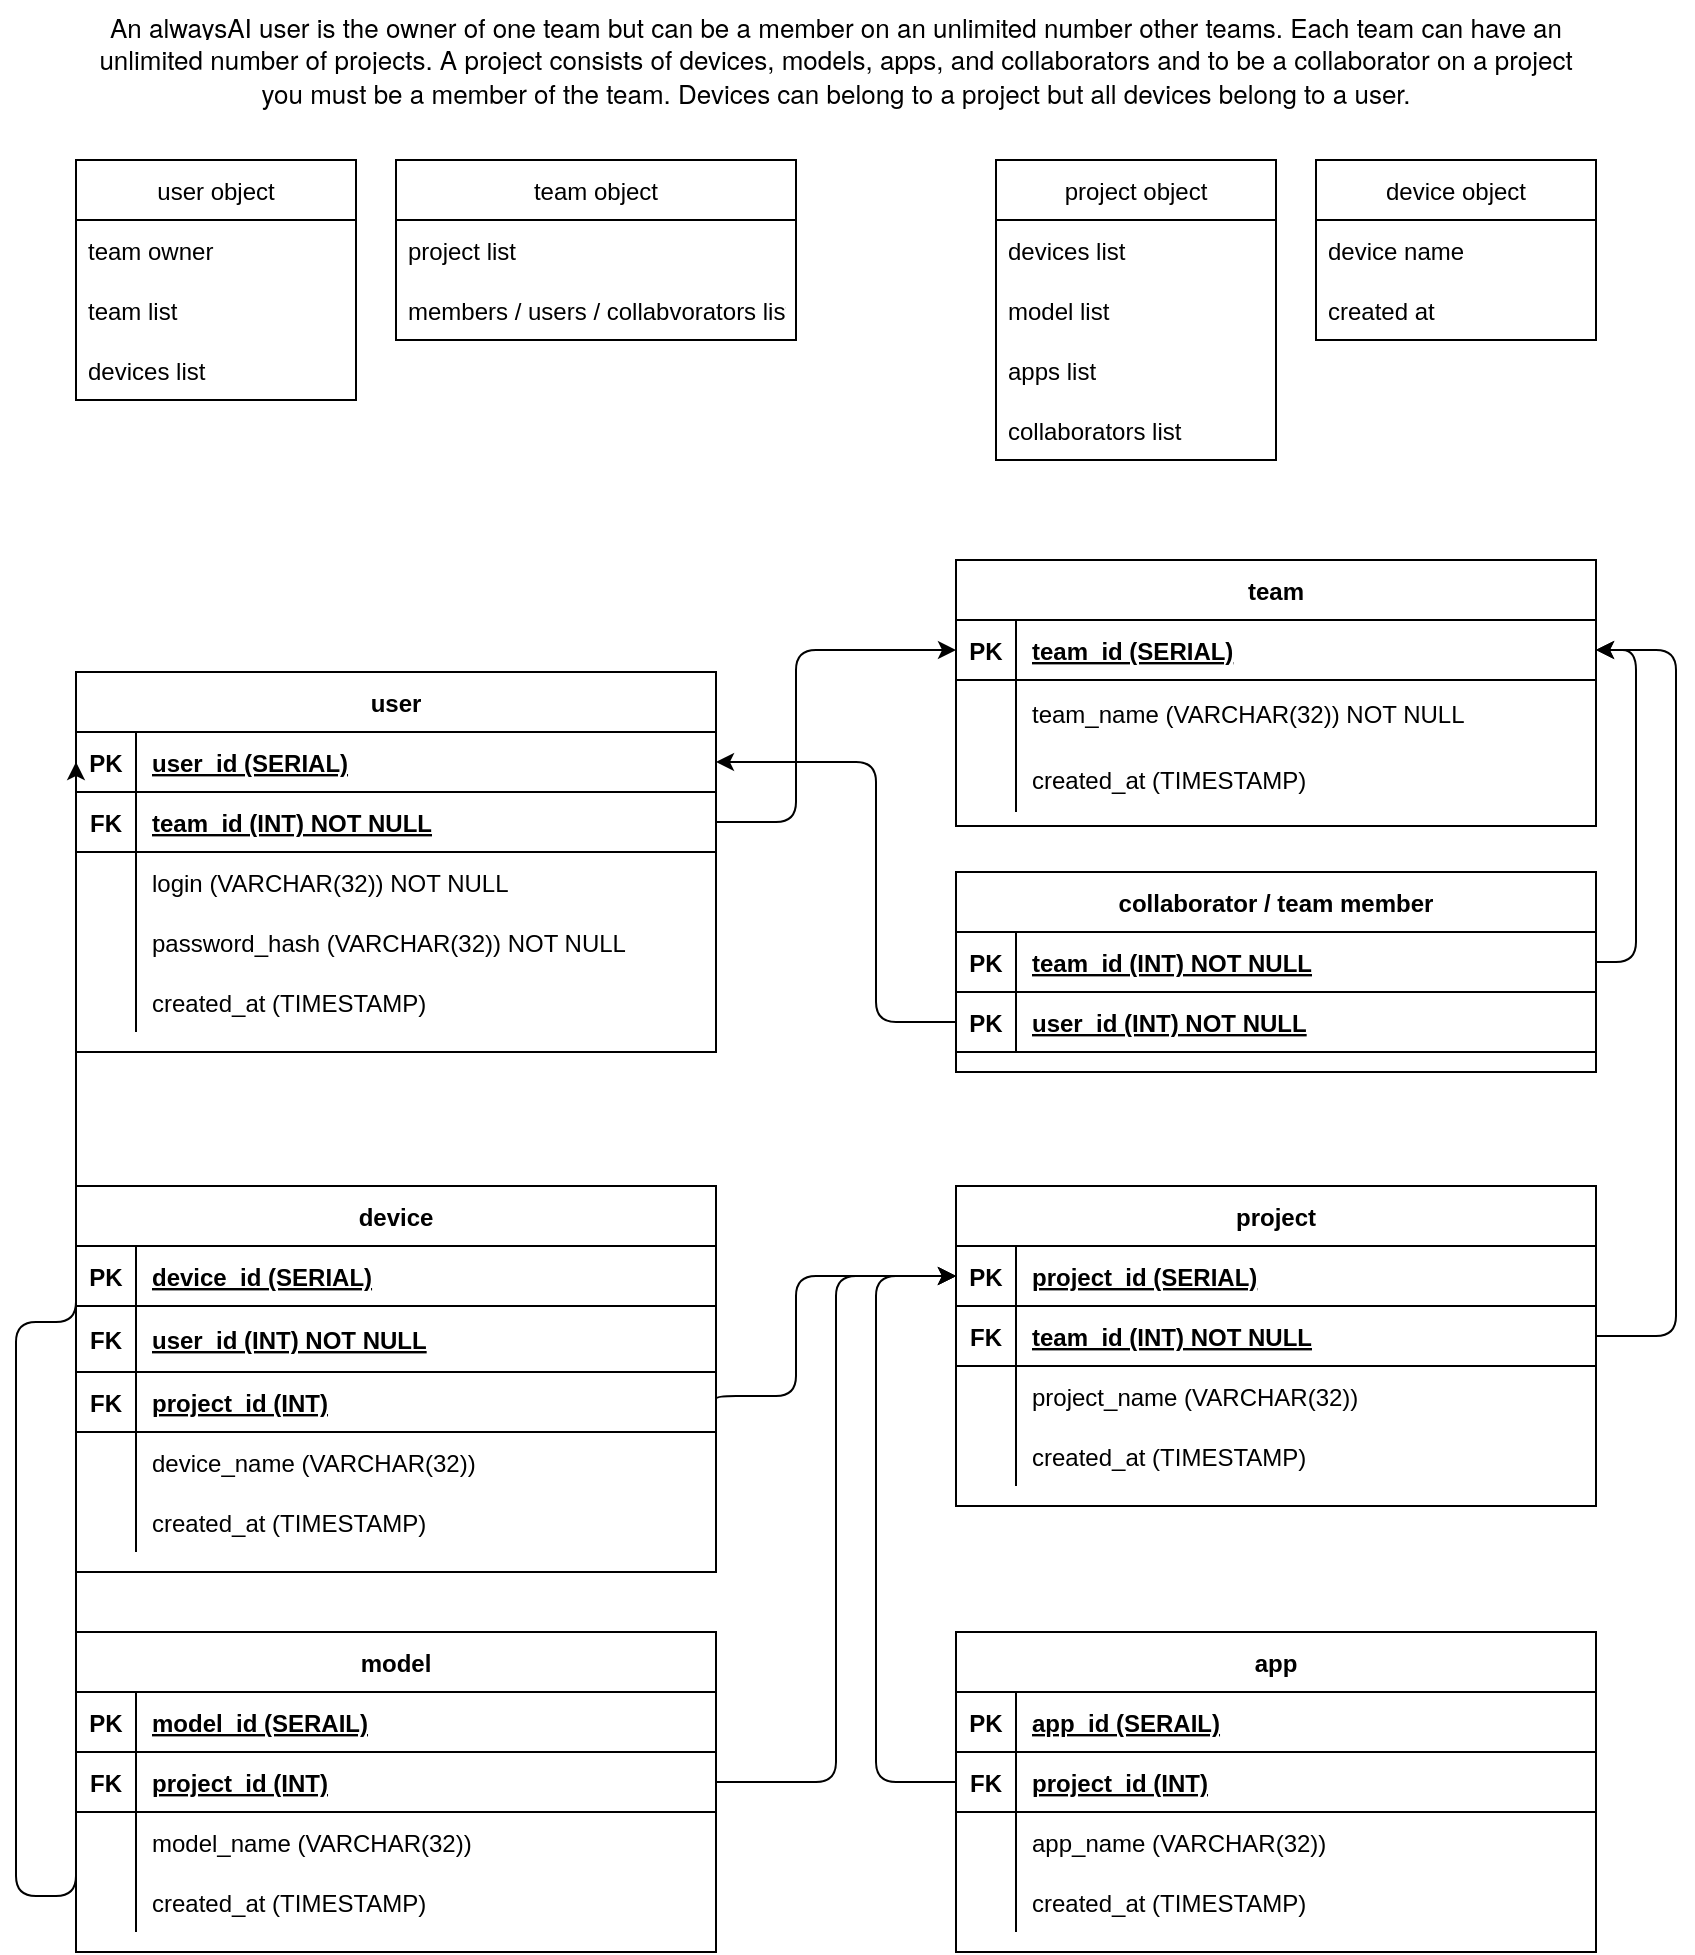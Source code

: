 <mxfile>
    <diagram id="x2AluWKAR1uVZ7Culayh" name="DB design">
        <mxGraphModel dx="1039" dy="1524" grid="1" gridSize="10" guides="1" tooltips="1" connect="1" arrows="1" fold="1" page="1" pageScale="1" pageWidth="850" pageHeight="1100" math="0" shadow="0">
            <root>
                <mxCell id="0"/>
                <mxCell id="1" parent="0"/>
                <mxCell id="14" value="user" style="shape=table;startSize=30;container=1;collapsible=1;childLayout=tableLayout;fixedRows=1;rowLines=0;fontStyle=1;align=center;resizeLast=1;" parent="1" vertex="1">
                    <mxGeometry x="40" y="376" width="320" height="190" as="geometry"/>
                </mxCell>
                <mxCell id="15" value="" style="shape=partialRectangle;collapsible=0;dropTarget=0;pointerEvents=0;fillColor=none;top=0;left=0;bottom=1;right=0;points=[[0,0.5],[1,0.5]];portConstraint=eastwest;" parent="14" vertex="1">
                    <mxGeometry y="30" width="320" height="30" as="geometry"/>
                </mxCell>
                <mxCell id="16" value="PK" style="shape=partialRectangle;connectable=0;fillColor=none;top=0;left=0;bottom=0;right=0;fontStyle=1;overflow=hidden;" parent="15" vertex="1">
                    <mxGeometry width="30" height="30" as="geometry">
                        <mxRectangle width="30" height="30" as="alternateBounds"/>
                    </mxGeometry>
                </mxCell>
                <mxCell id="17" value="user_id (SERIAL)" style="shape=partialRectangle;connectable=0;fillColor=none;top=0;left=0;bottom=0;right=0;align=left;spacingLeft=6;fontStyle=5;overflow=hidden;" parent="15" vertex="1">
                    <mxGeometry x="30" width="290" height="30" as="geometry">
                        <mxRectangle width="290" height="30" as="alternateBounds"/>
                    </mxGeometry>
                </mxCell>
                <mxCell id="39" value="" style="shape=partialRectangle;collapsible=0;dropTarget=0;pointerEvents=0;fillColor=none;top=0;left=0;bottom=1;right=0;points=[[0,0.5],[1,0.5]];portConstraint=eastwest;" parent="14" vertex="1">
                    <mxGeometry y="60" width="320" height="30" as="geometry"/>
                </mxCell>
                <mxCell id="40" value="FK" style="shape=partialRectangle;connectable=0;fillColor=none;top=0;left=0;bottom=0;right=0;fontStyle=1;overflow=hidden;" parent="39" vertex="1">
                    <mxGeometry width="30" height="30" as="geometry">
                        <mxRectangle width="30" height="30" as="alternateBounds"/>
                    </mxGeometry>
                </mxCell>
                <mxCell id="41" value="team_id (INT) NOT NULL" style="shape=partialRectangle;connectable=0;fillColor=none;top=0;left=0;bottom=0;right=0;align=left;spacingLeft=6;fontStyle=5;overflow=hidden;" parent="39" vertex="1">
                    <mxGeometry x="30" width="290" height="30" as="geometry">
                        <mxRectangle width="290" height="30" as="alternateBounds"/>
                    </mxGeometry>
                </mxCell>
                <mxCell id="30" value="" style="shape=partialRectangle;collapsible=0;dropTarget=0;pointerEvents=0;fillColor=none;top=0;left=0;bottom=0;right=0;points=[[0,0.5],[1,0.5]];portConstraint=eastwest;" parent="14" vertex="1">
                    <mxGeometry y="90" width="320" height="30" as="geometry"/>
                </mxCell>
                <mxCell id="31" value="" style="shape=partialRectangle;connectable=0;fillColor=none;top=0;left=0;bottom=0;right=0;editable=1;overflow=hidden;" parent="30" vertex="1">
                    <mxGeometry width="30" height="30" as="geometry">
                        <mxRectangle width="30" height="30" as="alternateBounds"/>
                    </mxGeometry>
                </mxCell>
                <mxCell id="32" value="login (VARCHAR(32)) NOT NULL" style="shape=partialRectangle;connectable=0;fillColor=none;top=0;left=0;bottom=0;right=0;align=left;spacingLeft=6;overflow=hidden;" parent="30" vertex="1">
                    <mxGeometry x="30" width="290" height="30" as="geometry">
                        <mxRectangle width="290" height="30" as="alternateBounds"/>
                    </mxGeometry>
                </mxCell>
                <mxCell id="84" value="" style="shape=partialRectangle;collapsible=0;dropTarget=0;pointerEvents=0;fillColor=none;top=0;left=0;bottom=0;right=0;points=[[0,0.5],[1,0.5]];portConstraint=eastwest;" parent="14" vertex="1">
                    <mxGeometry y="120" width="320" height="30" as="geometry"/>
                </mxCell>
                <mxCell id="85" value="" style="shape=partialRectangle;connectable=0;fillColor=none;top=0;left=0;bottom=0;right=0;editable=1;overflow=hidden;" parent="84" vertex="1">
                    <mxGeometry width="30" height="30" as="geometry">
                        <mxRectangle width="30" height="30" as="alternateBounds"/>
                    </mxGeometry>
                </mxCell>
                <mxCell id="86" value="password_hash (VARCHAR(32)) NOT NULL" style="shape=partialRectangle;connectable=0;fillColor=none;top=0;left=0;bottom=0;right=0;align=left;spacingLeft=6;overflow=hidden;" parent="84" vertex="1">
                    <mxGeometry x="30" width="290" height="30" as="geometry">
                        <mxRectangle width="290" height="30" as="alternateBounds"/>
                    </mxGeometry>
                </mxCell>
                <mxCell id="24" value="" style="shape=partialRectangle;collapsible=0;dropTarget=0;pointerEvents=0;fillColor=none;top=0;left=0;bottom=0;right=0;points=[[0,0.5],[1,0.5]];portConstraint=eastwest;" parent="14" vertex="1">
                    <mxGeometry y="150" width="320" height="30" as="geometry"/>
                </mxCell>
                <mxCell id="25" value="" style="shape=partialRectangle;connectable=0;fillColor=none;top=0;left=0;bottom=0;right=0;editable=1;overflow=hidden;" parent="24" vertex="1">
                    <mxGeometry width="30" height="30" as="geometry">
                        <mxRectangle width="30" height="30" as="alternateBounds"/>
                    </mxGeometry>
                </mxCell>
                <mxCell id="26" value="created_at (TIMESTAMP)" style="shape=partialRectangle;connectable=0;fillColor=none;top=0;left=0;bottom=0;right=0;align=left;spacingLeft=6;overflow=hidden;" parent="24" vertex="1">
                    <mxGeometry x="30" width="290" height="30" as="geometry">
                        <mxRectangle width="290" height="30" as="alternateBounds"/>
                    </mxGeometry>
                </mxCell>
                <mxCell id="55" value="team" style="shape=table;startSize=30;container=1;collapsible=1;childLayout=tableLayout;fixedRows=1;rowLines=0;fontStyle=1;align=center;resizeLast=1;" parent="1" vertex="1">
                    <mxGeometry x="480" y="320" width="320" height="133" as="geometry"/>
                </mxCell>
                <mxCell id="56" value="" style="shape=partialRectangle;collapsible=0;dropTarget=0;pointerEvents=0;fillColor=none;top=0;left=0;bottom=1;right=0;points=[[0,0.5],[1,0.5]];portConstraint=eastwest;" parent="55" vertex="1">
                    <mxGeometry y="30" width="320" height="30" as="geometry"/>
                </mxCell>
                <mxCell id="57" value="PK" style="shape=partialRectangle;connectable=0;fillColor=none;top=0;left=0;bottom=0;right=0;fontStyle=1;overflow=hidden;" parent="56" vertex="1">
                    <mxGeometry width="30" height="30" as="geometry">
                        <mxRectangle width="30" height="30" as="alternateBounds"/>
                    </mxGeometry>
                </mxCell>
                <mxCell id="58" value="team_id (SERIAL)" style="shape=partialRectangle;connectable=0;fillColor=none;top=0;left=0;bottom=0;right=0;align=left;spacingLeft=6;fontStyle=5;overflow=hidden;" parent="56" vertex="1">
                    <mxGeometry x="30" width="290" height="30" as="geometry">
                        <mxRectangle width="290" height="30" as="alternateBounds"/>
                    </mxGeometry>
                </mxCell>
                <mxCell id="59" value="" style="shape=partialRectangle;collapsible=0;dropTarget=0;pointerEvents=0;fillColor=none;top=0;left=0;bottom=0;right=0;points=[[0,0.5],[1,0.5]];portConstraint=eastwest;" parent="55" vertex="1">
                    <mxGeometry y="60" width="320" height="33" as="geometry"/>
                </mxCell>
                <mxCell id="60" value="" style="shape=partialRectangle;connectable=0;fillColor=none;top=0;left=0;bottom=0;right=0;editable=1;overflow=hidden;" parent="59" vertex="1">
                    <mxGeometry width="30" height="33" as="geometry">
                        <mxRectangle width="30" height="33" as="alternateBounds"/>
                    </mxGeometry>
                </mxCell>
                <mxCell id="61" value="team_name (VARCHAR(32)) NOT NULL" style="shape=partialRectangle;connectable=0;fillColor=none;top=0;left=0;bottom=0;right=0;align=left;spacingLeft=6;overflow=hidden;" parent="59" vertex="1">
                    <mxGeometry x="30" width="290" height="33" as="geometry">
                        <mxRectangle width="290" height="33" as="alternateBounds"/>
                    </mxGeometry>
                </mxCell>
                <mxCell id="MMCqKzBBuX7JXEJc3yHL-215" value="" style="shape=partialRectangle;collapsible=0;dropTarget=0;pointerEvents=0;fillColor=none;top=0;left=0;bottom=0;right=0;points=[[0,0.5],[1,0.5]];portConstraint=eastwest;" vertex="1" parent="55">
                    <mxGeometry y="93" width="320" height="33" as="geometry"/>
                </mxCell>
                <mxCell id="MMCqKzBBuX7JXEJc3yHL-216" value="" style="shape=partialRectangle;connectable=0;fillColor=none;top=0;left=0;bottom=0;right=0;editable=1;overflow=hidden;" vertex="1" parent="MMCqKzBBuX7JXEJc3yHL-215">
                    <mxGeometry width="30" height="33" as="geometry">
                        <mxRectangle width="30" height="33" as="alternateBounds"/>
                    </mxGeometry>
                </mxCell>
                <mxCell id="MMCqKzBBuX7JXEJc3yHL-217" value="created_at (TIMESTAMP)" style="shape=partialRectangle;connectable=0;fillColor=none;top=0;left=0;bottom=0;right=0;align=left;spacingLeft=6;overflow=hidden;" vertex="1" parent="MMCqKzBBuX7JXEJc3yHL-215">
                    <mxGeometry x="30" width="290" height="33" as="geometry">
                        <mxRectangle width="290" height="33" as="alternateBounds"/>
                    </mxGeometry>
                </mxCell>
                <mxCell id="68" value="project" style="shape=table;startSize=30;container=1;collapsible=1;childLayout=tableLayout;fixedRows=1;rowLines=0;fontStyle=1;align=center;resizeLast=1;" parent="1" vertex="1">
                    <mxGeometry x="480" y="633" width="320" height="160" as="geometry"/>
                </mxCell>
                <mxCell id="69" value="" style="shape=partialRectangle;collapsible=0;dropTarget=0;pointerEvents=0;fillColor=none;top=0;left=0;bottom=1;right=0;points=[[0,0.5],[1,0.5]];portConstraint=eastwest;" parent="68" vertex="1">
                    <mxGeometry y="30" width="320" height="30" as="geometry"/>
                </mxCell>
                <mxCell id="70" value="PK" style="shape=partialRectangle;connectable=0;fillColor=none;top=0;left=0;bottom=0;right=0;fontStyle=1;overflow=hidden;" parent="69" vertex="1">
                    <mxGeometry width="30" height="30" as="geometry">
                        <mxRectangle width="30" height="30" as="alternateBounds"/>
                    </mxGeometry>
                </mxCell>
                <mxCell id="71" value="project_id (SERIAL)" style="shape=partialRectangle;connectable=0;fillColor=none;top=0;left=0;bottom=0;right=0;align=left;spacingLeft=6;fontStyle=5;overflow=hidden;" parent="69" vertex="1">
                    <mxGeometry x="30" width="290" height="30" as="geometry">
                        <mxRectangle width="290" height="30" as="alternateBounds"/>
                    </mxGeometry>
                </mxCell>
                <mxCell id="MMCqKzBBuX7JXEJc3yHL-199" value="" style="shape=partialRectangle;collapsible=0;dropTarget=0;pointerEvents=0;fillColor=none;top=0;left=0;bottom=1;right=0;points=[[0,0.5],[1,0.5]];portConstraint=eastwest;" vertex="1" parent="68">
                    <mxGeometry y="60" width="320" height="30" as="geometry"/>
                </mxCell>
                <mxCell id="MMCqKzBBuX7JXEJc3yHL-200" value="FK" style="shape=partialRectangle;connectable=0;fillColor=none;top=0;left=0;bottom=0;right=0;fontStyle=1;overflow=hidden;" vertex="1" parent="MMCqKzBBuX7JXEJc3yHL-199">
                    <mxGeometry width="30" height="30" as="geometry">
                        <mxRectangle width="30" height="30" as="alternateBounds"/>
                    </mxGeometry>
                </mxCell>
                <mxCell id="MMCqKzBBuX7JXEJc3yHL-201" value="team_id (INT) NOT NULL" style="shape=partialRectangle;connectable=0;fillColor=none;top=0;left=0;bottom=0;right=0;align=left;spacingLeft=6;fontStyle=5;overflow=hidden;" vertex="1" parent="MMCqKzBBuX7JXEJc3yHL-199">
                    <mxGeometry x="30" width="290" height="30" as="geometry">
                        <mxRectangle width="290" height="30" as="alternateBounds"/>
                    </mxGeometry>
                </mxCell>
                <mxCell id="72" value="" style="shape=partialRectangle;collapsible=0;dropTarget=0;pointerEvents=0;fillColor=none;top=0;left=0;bottom=0;right=0;points=[[0,0.5],[1,0.5]];portConstraint=eastwest;" parent="68" vertex="1">
                    <mxGeometry y="90" width="320" height="30" as="geometry"/>
                </mxCell>
                <mxCell id="73" value="" style="shape=partialRectangle;connectable=0;fillColor=none;top=0;left=0;bottom=0;right=0;editable=1;overflow=hidden;" parent="72" vertex="1">
                    <mxGeometry width="30" height="30" as="geometry">
                        <mxRectangle width="30" height="30" as="alternateBounds"/>
                    </mxGeometry>
                </mxCell>
                <mxCell id="74" value="project_name (VARCHAR(32))" style="shape=partialRectangle;connectable=0;fillColor=none;top=0;left=0;bottom=0;right=0;align=left;spacingLeft=6;overflow=hidden;" parent="72" vertex="1">
                    <mxGeometry x="30" width="290" height="30" as="geometry">
                        <mxRectangle width="290" height="30" as="alternateBounds"/>
                    </mxGeometry>
                </mxCell>
                <mxCell id="114" value="" style="shape=partialRectangle;collapsible=0;dropTarget=0;pointerEvents=0;fillColor=none;top=0;left=0;bottom=0;right=0;points=[[0,0.5],[1,0.5]];portConstraint=eastwest;" vertex="1" parent="68">
                    <mxGeometry y="120" width="320" height="30" as="geometry"/>
                </mxCell>
                <mxCell id="115" value="" style="shape=partialRectangle;connectable=0;fillColor=none;top=0;left=0;bottom=0;right=0;editable=1;overflow=hidden;" vertex="1" parent="114">
                    <mxGeometry width="30" height="30" as="geometry">
                        <mxRectangle width="30" height="30" as="alternateBounds"/>
                    </mxGeometry>
                </mxCell>
                <mxCell id="116" value="created_at (TIMESTAMP)" style="shape=partialRectangle;connectable=0;fillColor=none;top=0;left=0;bottom=0;right=0;align=left;spacingLeft=6;overflow=hidden;" vertex="1" parent="114">
                    <mxGeometry x="30" width="290" height="30" as="geometry">
                        <mxRectangle width="290" height="30" as="alternateBounds"/>
                    </mxGeometry>
                </mxCell>
                <mxCell id="90" value="&lt;span style=&quot;color: rgb(0 , 0 , 0) ; font-family: &amp;#34;helvetica neue&amp;#34; ; font-size: 13px ; background-color: rgb(255 , 255 , 255)&quot;&gt;An alwaysAI user is the owner of one team but can be a member on an unlimited number other teams. Each team can have an unlimited number of projects. A project consists of devices, models, apps, and collaborators and to be a collaborator on a project you must be a member of the team. Devices can belong to a project but all devices belong to a user.&lt;/span&gt;" style="text;html=1;strokeColor=none;fillColor=none;align=center;verticalAlign=middle;whiteSpace=wrap;rounded=0;" parent="1" vertex="1">
                    <mxGeometry x="40" y="40" width="760" height="60" as="geometry"/>
                </mxCell>
                <mxCell id="108" style="edgeStyle=orthogonalEdgeStyle;html=1;exitX=1;exitY=0.5;exitDx=0;exitDy=0;entryX=0;entryY=0.5;entryDx=0;entryDy=0;" edge="1" parent="1" source="39" target="56">
                    <mxGeometry relative="1" as="geometry">
                        <Array as="points">
                            <mxPoint x="400" y="451"/>
                            <mxPoint x="400" y="365"/>
                        </Array>
                    </mxGeometry>
                </mxCell>
                <mxCell id="117" value="device" style="shape=table;startSize=30;container=1;collapsible=1;childLayout=tableLayout;fixedRows=1;rowLines=0;fontStyle=1;align=center;resizeLast=1;" vertex="1" parent="1">
                    <mxGeometry x="40" y="633" width="320" height="193" as="geometry"/>
                </mxCell>
                <mxCell id="118" value="" style="shape=partialRectangle;collapsible=0;dropTarget=0;pointerEvents=0;fillColor=none;top=0;left=0;bottom=1;right=0;points=[[0,0.5],[1,0.5]];portConstraint=eastwest;" vertex="1" parent="117">
                    <mxGeometry y="30" width="320" height="30" as="geometry"/>
                </mxCell>
                <mxCell id="119" value="PK" style="shape=partialRectangle;connectable=0;fillColor=none;top=0;left=0;bottom=0;right=0;fontStyle=1;overflow=hidden;" vertex="1" parent="118">
                    <mxGeometry width="30" height="30" as="geometry">
                        <mxRectangle width="30" height="30" as="alternateBounds"/>
                    </mxGeometry>
                </mxCell>
                <mxCell id="120" value="device_id (SERIAL)" style="shape=partialRectangle;connectable=0;fillColor=none;top=0;left=0;bottom=0;right=0;align=left;spacingLeft=6;fontStyle=5;overflow=hidden;" vertex="1" parent="118">
                    <mxGeometry x="30" width="290" height="30" as="geometry">
                        <mxRectangle width="290" height="30" as="alternateBounds"/>
                    </mxGeometry>
                </mxCell>
                <mxCell id="MMCqKzBBuX7JXEJc3yHL-142" value="" style="shape=partialRectangle;collapsible=0;dropTarget=0;pointerEvents=0;fillColor=none;top=0;left=0;bottom=1;right=0;points=[[0,0.5],[1,0.5]];portConstraint=eastwest;" vertex="1" parent="117">
                    <mxGeometry y="60" width="320" height="33" as="geometry"/>
                </mxCell>
                <mxCell id="MMCqKzBBuX7JXEJc3yHL-143" value="FK" style="shape=partialRectangle;connectable=0;fillColor=none;top=0;left=0;bottom=0;right=0;fontStyle=1;overflow=hidden;" vertex="1" parent="MMCqKzBBuX7JXEJc3yHL-142">
                    <mxGeometry width="30" height="33" as="geometry">
                        <mxRectangle width="30" height="33" as="alternateBounds"/>
                    </mxGeometry>
                </mxCell>
                <mxCell id="MMCqKzBBuX7JXEJc3yHL-144" value="user_id (INT) NOT NULL" style="shape=partialRectangle;connectable=0;fillColor=none;top=0;left=0;bottom=0;right=0;align=left;spacingLeft=6;fontStyle=5;overflow=hidden;" vertex="1" parent="MMCqKzBBuX7JXEJc3yHL-142">
                    <mxGeometry x="30" width="290" height="33" as="geometry">
                        <mxRectangle width="290" height="33" as="alternateBounds"/>
                    </mxGeometry>
                </mxCell>
                <mxCell id="139" value="" style="shape=partialRectangle;collapsible=0;dropTarget=0;pointerEvents=0;fillColor=none;top=0;left=0;bottom=1;right=0;points=[[0,0.5],[1,0.5]];portConstraint=eastwest;" vertex="1" parent="117">
                    <mxGeometry y="93" width="320" height="30" as="geometry"/>
                </mxCell>
                <mxCell id="140" value="FK" style="shape=partialRectangle;connectable=0;fillColor=none;top=0;left=0;bottom=0;right=0;fontStyle=1;overflow=hidden;" vertex="1" parent="139">
                    <mxGeometry width="30" height="30" as="geometry">
                        <mxRectangle width="30" height="30" as="alternateBounds"/>
                    </mxGeometry>
                </mxCell>
                <mxCell id="141" value="project_id (INT)" style="shape=partialRectangle;connectable=0;fillColor=none;top=0;left=0;bottom=0;right=0;align=left;spacingLeft=6;fontStyle=5;overflow=hidden;" vertex="1" parent="139">
                    <mxGeometry x="30" width="290" height="30" as="geometry">
                        <mxRectangle width="290" height="30" as="alternateBounds"/>
                    </mxGeometry>
                </mxCell>
                <mxCell id="121" value="" style="shape=partialRectangle;collapsible=0;dropTarget=0;pointerEvents=0;fillColor=none;top=0;left=0;bottom=0;right=0;points=[[0,0.5],[1,0.5]];portConstraint=eastwest;" vertex="1" parent="117">
                    <mxGeometry y="123" width="320" height="30" as="geometry"/>
                </mxCell>
                <mxCell id="122" value="" style="shape=partialRectangle;connectable=0;fillColor=none;top=0;left=0;bottom=0;right=0;editable=1;overflow=hidden;" vertex="1" parent="121">
                    <mxGeometry width="30" height="30" as="geometry">
                        <mxRectangle width="30" height="30" as="alternateBounds"/>
                    </mxGeometry>
                </mxCell>
                <mxCell id="123" value="device_name (VARCHAR(32))" style="shape=partialRectangle;connectable=0;fillColor=none;top=0;left=0;bottom=0;right=0;align=left;spacingLeft=6;overflow=hidden;" vertex="1" parent="121">
                    <mxGeometry x="30" width="290" height="30" as="geometry">
                        <mxRectangle width="290" height="30" as="alternateBounds"/>
                    </mxGeometry>
                </mxCell>
                <mxCell id="124" value="" style="shape=partialRectangle;collapsible=0;dropTarget=0;pointerEvents=0;fillColor=none;top=0;left=0;bottom=0;right=0;points=[[0,0.5],[1,0.5]];portConstraint=eastwest;" vertex="1" parent="117">
                    <mxGeometry y="153" width="320" height="30" as="geometry"/>
                </mxCell>
                <mxCell id="125" value="" style="shape=partialRectangle;connectable=0;fillColor=none;top=0;left=0;bottom=0;right=0;editable=1;overflow=hidden;" vertex="1" parent="124">
                    <mxGeometry width="30" height="30" as="geometry">
                        <mxRectangle width="30" height="30" as="alternateBounds"/>
                    </mxGeometry>
                </mxCell>
                <mxCell id="126" value="created_at (TIMESTAMP)" style="shape=partialRectangle;connectable=0;fillColor=none;top=0;left=0;bottom=0;right=0;align=left;spacingLeft=6;overflow=hidden;" vertex="1" parent="124">
                    <mxGeometry x="30" width="290" height="30" as="geometry">
                        <mxRectangle width="290" height="30" as="alternateBounds"/>
                    </mxGeometry>
                </mxCell>
                <mxCell id="MMCqKzBBuX7JXEJc3yHL-145" style="edgeStyle=orthogonalEdgeStyle;html=1;exitX=0;exitY=0.5;exitDx=0;exitDy=0;entryX=0;entryY=0.5;entryDx=0;entryDy=0;" edge="1" parent="1" source="MMCqKzBBuX7JXEJc3yHL-142" target="15">
                    <mxGeometry relative="1" as="geometry">
                        <mxPoint x="490" y="708" as="sourcePoint"/>
                        <mxPoint x="370" y="648" as="targetPoint"/>
                        <Array as="points">
                            <mxPoint x="10" y="988"/>
                            <mxPoint x="10" y="701"/>
                        </Array>
                    </mxGeometry>
                </mxCell>
                <mxCell id="MMCqKzBBuX7JXEJc3yHL-148" value="user object" style="swimlane;fontStyle=0;childLayout=stackLayout;horizontal=1;startSize=30;horizontalStack=0;resizeParent=1;resizeParentMax=0;resizeLast=0;collapsible=1;marginBottom=0;" vertex="1" parent="1">
                    <mxGeometry x="40" y="120" width="140" height="120" as="geometry"/>
                </mxCell>
                <mxCell id="MMCqKzBBuX7JXEJc3yHL-149" value="team owner" style="text;strokeColor=none;fillColor=none;align=left;verticalAlign=middle;spacingLeft=4;spacingRight=4;overflow=hidden;points=[[0,0.5],[1,0.5]];portConstraint=eastwest;rotatable=0;" vertex="1" parent="MMCqKzBBuX7JXEJc3yHL-148">
                    <mxGeometry y="30" width="140" height="30" as="geometry"/>
                </mxCell>
                <mxCell id="MMCqKzBBuX7JXEJc3yHL-150" value="team list" style="text;strokeColor=none;fillColor=none;align=left;verticalAlign=middle;spacingLeft=4;spacingRight=4;overflow=hidden;points=[[0,0.5],[1,0.5]];portConstraint=eastwest;rotatable=0;" vertex="1" parent="MMCqKzBBuX7JXEJc3yHL-148">
                    <mxGeometry y="60" width="140" height="30" as="geometry"/>
                </mxCell>
                <mxCell id="MMCqKzBBuX7JXEJc3yHL-164" value="devices list" style="text;strokeColor=none;fillColor=none;align=left;verticalAlign=middle;spacingLeft=4;spacingRight=4;overflow=hidden;points=[[0,0.5],[1,0.5]];portConstraint=eastwest;rotatable=0;" vertex="1" parent="MMCqKzBBuX7JXEJc3yHL-148">
                    <mxGeometry y="90" width="140" height="30" as="geometry"/>
                </mxCell>
                <mxCell id="MMCqKzBBuX7JXEJc3yHL-152" value="project object" style="swimlane;fontStyle=0;childLayout=stackLayout;horizontal=1;startSize=30;horizontalStack=0;resizeParent=1;resizeParentMax=0;resizeLast=0;collapsible=1;marginBottom=0;" vertex="1" parent="1">
                    <mxGeometry x="500" y="120" width="140" height="150" as="geometry"/>
                </mxCell>
                <mxCell id="MMCqKzBBuX7JXEJc3yHL-153" value="devices list" style="text;strokeColor=none;fillColor=none;align=left;verticalAlign=middle;spacingLeft=4;spacingRight=4;overflow=hidden;points=[[0,0.5],[1,0.5]];portConstraint=eastwest;rotatable=0;" vertex="1" parent="MMCqKzBBuX7JXEJc3yHL-152">
                    <mxGeometry y="30" width="140" height="30" as="geometry"/>
                </mxCell>
                <mxCell id="MMCqKzBBuX7JXEJc3yHL-154" value="model list" style="text;strokeColor=none;fillColor=none;align=left;verticalAlign=middle;spacingLeft=4;spacingRight=4;overflow=hidden;points=[[0,0.5],[1,0.5]];portConstraint=eastwest;rotatable=0;" vertex="1" parent="MMCqKzBBuX7JXEJc3yHL-152">
                    <mxGeometry y="60" width="140" height="30" as="geometry"/>
                </mxCell>
                <mxCell id="MMCqKzBBuX7JXEJc3yHL-158" value="apps list" style="text;strokeColor=none;fillColor=none;align=left;verticalAlign=middle;spacingLeft=4;spacingRight=4;overflow=hidden;points=[[0,0.5],[1,0.5]];portConstraint=eastwest;rotatable=0;" vertex="1" parent="MMCqKzBBuX7JXEJc3yHL-152">
                    <mxGeometry y="90" width="140" height="30" as="geometry"/>
                </mxCell>
                <mxCell id="MMCqKzBBuX7JXEJc3yHL-159" value="collaborators list" style="text;strokeColor=none;fillColor=none;align=left;verticalAlign=middle;spacingLeft=4;spacingRight=4;overflow=hidden;points=[[0,0.5],[1,0.5]];portConstraint=eastwest;rotatable=0;" vertex="1" parent="MMCqKzBBuX7JXEJc3yHL-152">
                    <mxGeometry y="120" width="140" height="30" as="geometry"/>
                </mxCell>
                <mxCell id="MMCqKzBBuX7JXEJc3yHL-155" value="team object" style="swimlane;fontStyle=0;childLayout=stackLayout;horizontal=1;startSize=30;horizontalStack=0;resizeParent=1;resizeParentMax=0;resizeLast=0;collapsible=1;marginBottom=0;" vertex="1" parent="1">
                    <mxGeometry x="200" y="120" width="200" height="90" as="geometry"/>
                </mxCell>
                <mxCell id="MMCqKzBBuX7JXEJc3yHL-156" value="project list" style="text;strokeColor=none;fillColor=none;align=left;verticalAlign=middle;spacingLeft=4;spacingRight=4;overflow=hidden;points=[[0,0.5],[1,0.5]];portConstraint=eastwest;rotatable=0;" vertex="1" parent="MMCqKzBBuX7JXEJc3yHL-155">
                    <mxGeometry y="30" width="200" height="30" as="geometry"/>
                </mxCell>
                <mxCell id="MMCqKzBBuX7JXEJc3yHL-160" value="members / users / collabvorators list" style="text;strokeColor=none;fillColor=none;align=left;verticalAlign=middle;spacingLeft=4;spacingRight=4;overflow=hidden;points=[[0,0.5],[1,0.5]];portConstraint=eastwest;rotatable=0;" vertex="1" parent="MMCqKzBBuX7JXEJc3yHL-155">
                    <mxGeometry y="60" width="200" height="30" as="geometry"/>
                </mxCell>
                <mxCell id="MMCqKzBBuX7JXEJc3yHL-161" value="device object" style="swimlane;fontStyle=0;childLayout=stackLayout;horizontal=1;startSize=30;horizontalStack=0;resizeParent=1;resizeParentMax=0;resizeLast=0;collapsible=1;marginBottom=0;" vertex="1" parent="1">
                    <mxGeometry x="660" y="120" width="140" height="90" as="geometry"/>
                </mxCell>
                <mxCell id="MMCqKzBBuX7JXEJc3yHL-162" value="device name" style="text;strokeColor=none;fillColor=none;align=left;verticalAlign=middle;spacingLeft=4;spacingRight=4;overflow=hidden;points=[[0,0.5],[1,0.5]];portConstraint=eastwest;rotatable=0;" vertex="1" parent="MMCqKzBBuX7JXEJc3yHL-161">
                    <mxGeometry y="30" width="140" height="30" as="geometry"/>
                </mxCell>
                <mxCell id="MMCqKzBBuX7JXEJc3yHL-163" value="created at" style="text;strokeColor=none;fillColor=none;align=left;verticalAlign=middle;spacingLeft=4;spacingRight=4;overflow=hidden;points=[[0,0.5],[1,0.5]];portConstraint=eastwest;rotatable=0;" vertex="1" parent="MMCqKzBBuX7JXEJc3yHL-161">
                    <mxGeometry y="60" width="140" height="30" as="geometry"/>
                </mxCell>
                <mxCell id="MMCqKzBBuX7JXEJc3yHL-165" value="model" style="shape=table;startSize=30;container=1;collapsible=1;childLayout=tableLayout;fixedRows=1;rowLines=0;fontStyle=1;align=center;resizeLast=1;" vertex="1" parent="1">
                    <mxGeometry x="40" y="856" width="320" height="160" as="geometry"/>
                </mxCell>
                <mxCell id="MMCqKzBBuX7JXEJc3yHL-166" value="" style="shape=partialRectangle;collapsible=0;dropTarget=0;pointerEvents=0;fillColor=none;top=0;left=0;bottom=1;right=0;points=[[0,0.5],[1,0.5]];portConstraint=eastwest;" vertex="1" parent="MMCqKzBBuX7JXEJc3yHL-165">
                    <mxGeometry y="30" width="320" height="30" as="geometry"/>
                </mxCell>
                <mxCell id="MMCqKzBBuX7JXEJc3yHL-167" value="PK" style="shape=partialRectangle;connectable=0;fillColor=none;top=0;left=0;bottom=0;right=0;fontStyle=1;overflow=hidden;" vertex="1" parent="MMCqKzBBuX7JXEJc3yHL-166">
                    <mxGeometry width="30" height="30" as="geometry">
                        <mxRectangle width="30" height="30" as="alternateBounds"/>
                    </mxGeometry>
                </mxCell>
                <mxCell id="MMCqKzBBuX7JXEJc3yHL-168" value="model_id (SERAIL)" style="shape=partialRectangle;connectable=0;fillColor=none;top=0;left=0;bottom=0;right=0;align=left;spacingLeft=6;fontStyle=5;overflow=hidden;" vertex="1" parent="MMCqKzBBuX7JXEJc3yHL-166">
                    <mxGeometry x="30" width="290" height="30" as="geometry">
                        <mxRectangle width="290" height="30" as="alternateBounds"/>
                    </mxGeometry>
                </mxCell>
                <mxCell id="MMCqKzBBuX7JXEJc3yHL-172" value="" style="shape=partialRectangle;collapsible=0;dropTarget=0;pointerEvents=0;fillColor=none;top=0;left=0;bottom=1;right=0;points=[[0,0.5],[1,0.5]];portConstraint=eastwest;" vertex="1" parent="MMCqKzBBuX7JXEJc3yHL-165">
                    <mxGeometry y="60" width="320" height="30" as="geometry"/>
                </mxCell>
                <mxCell id="MMCqKzBBuX7JXEJc3yHL-173" value="FK" style="shape=partialRectangle;connectable=0;fillColor=none;top=0;left=0;bottom=0;right=0;fontStyle=1;overflow=hidden;" vertex="1" parent="MMCqKzBBuX7JXEJc3yHL-172">
                    <mxGeometry width="30" height="30" as="geometry">
                        <mxRectangle width="30" height="30" as="alternateBounds"/>
                    </mxGeometry>
                </mxCell>
                <mxCell id="MMCqKzBBuX7JXEJc3yHL-174" value="project_id (INT)" style="shape=partialRectangle;connectable=0;fillColor=none;top=0;left=0;bottom=0;right=0;align=left;spacingLeft=6;fontStyle=5;overflow=hidden;" vertex="1" parent="MMCqKzBBuX7JXEJc3yHL-172">
                    <mxGeometry x="30" width="290" height="30" as="geometry">
                        <mxRectangle width="290" height="30" as="alternateBounds"/>
                    </mxGeometry>
                </mxCell>
                <mxCell id="MMCqKzBBuX7JXEJc3yHL-175" value="" style="shape=partialRectangle;collapsible=0;dropTarget=0;pointerEvents=0;fillColor=none;top=0;left=0;bottom=0;right=0;points=[[0,0.5],[1,0.5]];portConstraint=eastwest;" vertex="1" parent="MMCqKzBBuX7JXEJc3yHL-165">
                    <mxGeometry y="90" width="320" height="30" as="geometry"/>
                </mxCell>
                <mxCell id="MMCqKzBBuX7JXEJc3yHL-176" value="" style="shape=partialRectangle;connectable=0;fillColor=none;top=0;left=0;bottom=0;right=0;editable=1;overflow=hidden;" vertex="1" parent="MMCqKzBBuX7JXEJc3yHL-175">
                    <mxGeometry width="30" height="30" as="geometry">
                        <mxRectangle width="30" height="30" as="alternateBounds"/>
                    </mxGeometry>
                </mxCell>
                <mxCell id="MMCqKzBBuX7JXEJc3yHL-177" value="model_name (VARCHAR(32))" style="shape=partialRectangle;connectable=0;fillColor=none;top=0;left=0;bottom=0;right=0;align=left;spacingLeft=6;overflow=hidden;" vertex="1" parent="MMCqKzBBuX7JXEJc3yHL-175">
                    <mxGeometry x="30" width="290" height="30" as="geometry">
                        <mxRectangle width="290" height="30" as="alternateBounds"/>
                    </mxGeometry>
                </mxCell>
                <mxCell id="MMCqKzBBuX7JXEJc3yHL-178" value="" style="shape=partialRectangle;collapsible=0;dropTarget=0;pointerEvents=0;fillColor=none;top=0;left=0;bottom=0;right=0;points=[[0,0.5],[1,0.5]];portConstraint=eastwest;" vertex="1" parent="MMCqKzBBuX7JXEJc3yHL-165">
                    <mxGeometry y="120" width="320" height="30" as="geometry"/>
                </mxCell>
                <mxCell id="MMCqKzBBuX7JXEJc3yHL-179" value="" style="shape=partialRectangle;connectable=0;fillColor=none;top=0;left=0;bottom=0;right=0;editable=1;overflow=hidden;" vertex="1" parent="MMCqKzBBuX7JXEJc3yHL-178">
                    <mxGeometry width="30" height="30" as="geometry">
                        <mxRectangle width="30" height="30" as="alternateBounds"/>
                    </mxGeometry>
                </mxCell>
                <mxCell id="MMCqKzBBuX7JXEJc3yHL-180" value="created_at (TIMESTAMP)" style="shape=partialRectangle;connectable=0;fillColor=none;top=0;left=0;bottom=0;right=0;align=left;spacingLeft=6;overflow=hidden;" vertex="1" parent="MMCqKzBBuX7JXEJc3yHL-178">
                    <mxGeometry x="30" width="290" height="30" as="geometry">
                        <mxRectangle width="290" height="30" as="alternateBounds"/>
                    </mxGeometry>
                </mxCell>
                <mxCell id="MMCqKzBBuX7JXEJc3yHL-182" value="app" style="shape=table;startSize=30;container=1;collapsible=1;childLayout=tableLayout;fixedRows=1;rowLines=0;fontStyle=1;align=center;resizeLast=1;" vertex="1" parent="1">
                    <mxGeometry x="480" y="856" width="320" height="160" as="geometry"/>
                </mxCell>
                <mxCell id="MMCqKzBBuX7JXEJc3yHL-183" value="" style="shape=partialRectangle;collapsible=0;dropTarget=0;pointerEvents=0;fillColor=none;top=0;left=0;bottom=1;right=0;points=[[0,0.5],[1,0.5]];portConstraint=eastwest;" vertex="1" parent="MMCqKzBBuX7JXEJc3yHL-182">
                    <mxGeometry y="30" width="320" height="30" as="geometry"/>
                </mxCell>
                <mxCell id="MMCqKzBBuX7JXEJc3yHL-184" value="PK" style="shape=partialRectangle;connectable=0;fillColor=none;top=0;left=0;bottom=0;right=0;fontStyle=1;overflow=hidden;" vertex="1" parent="MMCqKzBBuX7JXEJc3yHL-183">
                    <mxGeometry width="30" height="30" as="geometry">
                        <mxRectangle width="30" height="30" as="alternateBounds"/>
                    </mxGeometry>
                </mxCell>
                <mxCell id="MMCqKzBBuX7JXEJc3yHL-185" value="app_id (SERAIL)" style="shape=partialRectangle;connectable=0;fillColor=none;top=0;left=0;bottom=0;right=0;align=left;spacingLeft=6;fontStyle=5;overflow=hidden;" vertex="1" parent="MMCqKzBBuX7JXEJc3yHL-183">
                    <mxGeometry x="30" width="290" height="30" as="geometry">
                        <mxRectangle width="290" height="30" as="alternateBounds"/>
                    </mxGeometry>
                </mxCell>
                <mxCell id="MMCqKzBBuX7JXEJc3yHL-186" value="" style="shape=partialRectangle;collapsible=0;dropTarget=0;pointerEvents=0;fillColor=none;top=0;left=0;bottom=1;right=0;points=[[0,0.5],[1,0.5]];portConstraint=eastwest;" vertex="1" parent="MMCqKzBBuX7JXEJc3yHL-182">
                    <mxGeometry y="60" width="320" height="30" as="geometry"/>
                </mxCell>
                <mxCell id="MMCqKzBBuX7JXEJc3yHL-187" value="FK" style="shape=partialRectangle;connectable=0;fillColor=none;top=0;left=0;bottom=0;right=0;fontStyle=1;overflow=hidden;" vertex="1" parent="MMCqKzBBuX7JXEJc3yHL-186">
                    <mxGeometry width="30" height="30" as="geometry">
                        <mxRectangle width="30" height="30" as="alternateBounds"/>
                    </mxGeometry>
                </mxCell>
                <mxCell id="MMCqKzBBuX7JXEJc3yHL-188" value="project_id (INT)" style="shape=partialRectangle;connectable=0;fillColor=none;top=0;left=0;bottom=0;right=0;align=left;spacingLeft=6;fontStyle=5;overflow=hidden;" vertex="1" parent="MMCqKzBBuX7JXEJc3yHL-186">
                    <mxGeometry x="30" width="290" height="30" as="geometry">
                        <mxRectangle width="290" height="30" as="alternateBounds"/>
                    </mxGeometry>
                </mxCell>
                <mxCell id="MMCqKzBBuX7JXEJc3yHL-189" value="" style="shape=partialRectangle;collapsible=0;dropTarget=0;pointerEvents=0;fillColor=none;top=0;left=0;bottom=0;right=0;points=[[0,0.5],[1,0.5]];portConstraint=eastwest;" vertex="1" parent="MMCqKzBBuX7JXEJc3yHL-182">
                    <mxGeometry y="90" width="320" height="30" as="geometry"/>
                </mxCell>
                <mxCell id="MMCqKzBBuX7JXEJc3yHL-190" value="" style="shape=partialRectangle;connectable=0;fillColor=none;top=0;left=0;bottom=0;right=0;editable=1;overflow=hidden;" vertex="1" parent="MMCqKzBBuX7JXEJc3yHL-189">
                    <mxGeometry width="30" height="30" as="geometry">
                        <mxRectangle width="30" height="30" as="alternateBounds"/>
                    </mxGeometry>
                </mxCell>
                <mxCell id="MMCqKzBBuX7JXEJc3yHL-191" value="app_name (VARCHAR(32))" style="shape=partialRectangle;connectable=0;fillColor=none;top=0;left=0;bottom=0;right=0;align=left;spacingLeft=6;overflow=hidden;" vertex="1" parent="MMCqKzBBuX7JXEJc3yHL-189">
                    <mxGeometry x="30" width="290" height="30" as="geometry">
                        <mxRectangle width="290" height="30" as="alternateBounds"/>
                    </mxGeometry>
                </mxCell>
                <mxCell id="MMCqKzBBuX7JXEJc3yHL-192" value="" style="shape=partialRectangle;collapsible=0;dropTarget=0;pointerEvents=0;fillColor=none;top=0;left=0;bottom=0;right=0;points=[[0,0.5],[1,0.5]];portConstraint=eastwest;" vertex="1" parent="MMCqKzBBuX7JXEJc3yHL-182">
                    <mxGeometry y="120" width="320" height="30" as="geometry"/>
                </mxCell>
                <mxCell id="MMCqKzBBuX7JXEJc3yHL-193" value="" style="shape=partialRectangle;connectable=0;fillColor=none;top=0;left=0;bottom=0;right=0;editable=1;overflow=hidden;" vertex="1" parent="MMCqKzBBuX7JXEJc3yHL-192">
                    <mxGeometry width="30" height="30" as="geometry">
                        <mxRectangle width="30" height="30" as="alternateBounds"/>
                    </mxGeometry>
                </mxCell>
                <mxCell id="MMCqKzBBuX7JXEJc3yHL-194" value="created_at (TIMESTAMP)" style="shape=partialRectangle;connectable=0;fillColor=none;top=0;left=0;bottom=0;right=0;align=left;spacingLeft=6;overflow=hidden;" vertex="1" parent="MMCqKzBBuX7JXEJc3yHL-192">
                    <mxGeometry x="30" width="290" height="30" as="geometry">
                        <mxRectangle width="290" height="30" as="alternateBounds"/>
                    </mxGeometry>
                </mxCell>
                <mxCell id="MMCqKzBBuX7JXEJc3yHL-196" style="edgeStyle=orthogonalEdgeStyle;html=1;exitX=0;exitY=0.5;exitDx=0;exitDy=0;entryX=0;entryY=0.5;entryDx=0;entryDy=0;" edge="1" parent="1" source="MMCqKzBBuX7JXEJc3yHL-186" target="69">
                    <mxGeometry relative="1" as="geometry">
                        <mxPoint x="490" y="428" as="sourcePoint"/>
                        <mxPoint x="370" y="368" as="targetPoint"/>
                        <Array as="points">
                            <mxPoint x="440" y="931"/>
                            <mxPoint x="440" y="678"/>
                        </Array>
                    </mxGeometry>
                </mxCell>
                <mxCell id="MMCqKzBBuX7JXEJc3yHL-197" style="edgeStyle=orthogonalEdgeStyle;html=1;exitX=1;exitY=0.5;exitDx=0;exitDy=0;entryX=0;entryY=0.5;entryDx=0;entryDy=0;" edge="1" parent="1" source="MMCqKzBBuX7JXEJc3yHL-172" target="69">
                    <mxGeometry relative="1" as="geometry">
                        <mxPoint x="490" y="961" as="sourcePoint"/>
                        <mxPoint x="490" y="688" as="targetPoint"/>
                        <Array as="points">
                            <mxPoint x="420" y="931"/>
                            <mxPoint x="420" y="678"/>
                        </Array>
                    </mxGeometry>
                </mxCell>
                <mxCell id="MMCqKzBBuX7JXEJc3yHL-198" style="edgeStyle=orthogonalEdgeStyle;html=1;exitX=1;exitY=0.5;exitDx=0;exitDy=0;entryX=0;entryY=0.5;entryDx=0;entryDy=0;" edge="1" parent="1" source="139" target="69">
                    <mxGeometry relative="1" as="geometry">
                        <mxPoint x="370" y="941" as="sourcePoint"/>
                        <mxPoint x="490" y="688" as="targetPoint"/>
                        <Array as="points">
                            <mxPoint x="400" y="738"/>
                            <mxPoint x="400" y="678"/>
                        </Array>
                    </mxGeometry>
                </mxCell>
                <mxCell id="MMCqKzBBuX7JXEJc3yHL-202" style="edgeStyle=orthogonalEdgeStyle;html=1;exitX=1;exitY=0.5;exitDx=0;exitDy=0;entryX=1;entryY=0.5;entryDx=0;entryDy=0;" edge="1" parent="1" source="MMCqKzBBuX7JXEJc3yHL-199" target="56">
                    <mxGeometry relative="1" as="geometry">
                        <Array as="points">
                            <mxPoint x="840" y="708"/>
                            <mxPoint x="840" y="365"/>
                        </Array>
                        <mxPoint x="810" y="312" as="sourcePoint"/>
                        <mxPoint x="810" y="602" as="targetPoint"/>
                    </mxGeometry>
                </mxCell>
                <mxCell id="MMCqKzBBuX7JXEJc3yHL-203" value="collaborator / team member" style="shape=table;startSize=30;container=1;collapsible=1;childLayout=tableLayout;fixedRows=1;rowLines=0;fontStyle=1;align=center;resizeLast=1;" vertex="1" parent="1">
                    <mxGeometry x="480" y="476" width="320" height="100" as="geometry"/>
                </mxCell>
                <mxCell id="MMCqKzBBuX7JXEJc3yHL-204" value="" style="shape=partialRectangle;collapsible=0;dropTarget=0;pointerEvents=0;fillColor=none;top=0;left=0;bottom=1;right=0;points=[[0,0.5],[1,0.5]];portConstraint=eastwest;" vertex="1" parent="MMCqKzBBuX7JXEJc3yHL-203">
                    <mxGeometry y="30" width="320" height="30" as="geometry"/>
                </mxCell>
                <mxCell id="MMCqKzBBuX7JXEJc3yHL-205" value="PK" style="shape=partialRectangle;connectable=0;fillColor=none;top=0;left=0;bottom=0;right=0;fontStyle=1;overflow=hidden;" vertex="1" parent="MMCqKzBBuX7JXEJc3yHL-204">
                    <mxGeometry width="30" height="30" as="geometry">
                        <mxRectangle width="30" height="30" as="alternateBounds"/>
                    </mxGeometry>
                </mxCell>
                <mxCell id="MMCqKzBBuX7JXEJc3yHL-206" value="team_id (INT) NOT NULL" style="shape=partialRectangle;connectable=0;fillColor=none;top=0;left=0;bottom=0;right=0;align=left;spacingLeft=6;fontStyle=5;overflow=hidden;" vertex="1" parent="MMCqKzBBuX7JXEJc3yHL-204">
                    <mxGeometry x="30" width="290" height="30" as="geometry">
                        <mxRectangle width="290" height="30" as="alternateBounds"/>
                    </mxGeometry>
                </mxCell>
                <mxCell id="MMCqKzBBuX7JXEJc3yHL-210" value="" style="shape=partialRectangle;collapsible=0;dropTarget=0;pointerEvents=0;fillColor=none;top=0;left=0;bottom=1;right=0;points=[[0,0.5],[1,0.5]];portConstraint=eastwest;" vertex="1" parent="MMCqKzBBuX7JXEJc3yHL-203">
                    <mxGeometry y="60" width="320" height="30" as="geometry"/>
                </mxCell>
                <mxCell id="MMCqKzBBuX7JXEJc3yHL-211" value="PK" style="shape=partialRectangle;connectable=0;fillColor=none;top=0;left=0;bottom=0;right=0;fontStyle=1;overflow=hidden;" vertex="1" parent="MMCqKzBBuX7JXEJc3yHL-210">
                    <mxGeometry width="30" height="30" as="geometry">
                        <mxRectangle width="30" height="30" as="alternateBounds"/>
                    </mxGeometry>
                </mxCell>
                <mxCell id="MMCqKzBBuX7JXEJc3yHL-212" value="user_id (INT) NOT NULL" style="shape=partialRectangle;connectable=0;fillColor=none;top=0;left=0;bottom=0;right=0;align=left;spacingLeft=6;fontStyle=5;overflow=hidden;" vertex="1" parent="MMCqKzBBuX7JXEJc3yHL-210">
                    <mxGeometry x="30" width="290" height="30" as="geometry">
                        <mxRectangle width="290" height="30" as="alternateBounds"/>
                    </mxGeometry>
                </mxCell>
                <mxCell id="MMCqKzBBuX7JXEJc3yHL-213" style="edgeStyle=orthogonalEdgeStyle;html=1;exitX=0;exitY=0.5;exitDx=0;exitDy=0;entryX=1;entryY=0.5;entryDx=0;entryDy=0;" edge="1" parent="1" source="MMCqKzBBuX7JXEJc3yHL-210" target="15">
                    <mxGeometry relative="1" as="geometry">
                        <mxPoint x="490" y="398" as="sourcePoint"/>
                        <mxPoint x="370" y="356" as="targetPoint"/>
                        <Array as="points">
                            <mxPoint x="440" y="551"/>
                            <mxPoint x="440" y="421"/>
                        </Array>
                    </mxGeometry>
                </mxCell>
                <mxCell id="MMCqKzBBuX7JXEJc3yHL-214" style="edgeStyle=orthogonalEdgeStyle;html=1;exitX=1;exitY=0.5;exitDx=0;exitDy=0;entryX=1;entryY=0.5;entryDx=0;entryDy=0;" edge="1" parent="1" source="MMCqKzBBuX7JXEJc3yHL-204" target="56">
                    <mxGeometry relative="1" as="geometry">
                        <Array as="points">
                            <mxPoint x="820" y="521"/>
                            <mxPoint x="820" y="365"/>
                        </Array>
                        <mxPoint x="810" y="718" as="sourcePoint"/>
                        <mxPoint x="810" y="368" as="targetPoint"/>
                    </mxGeometry>
                </mxCell>
            </root>
        </mxGraphModel>
    </diagram>
    <diagram id="aO9ldWL5KneAHNrAi0bm" name="table creation">
        <mxGraphModel dx="1213" dy="1524" grid="1" gridSize="10" guides="1" tooltips="1" connect="1" arrows="1" fold="1" page="1" pageScale="1" pageWidth="850" pageHeight="1100" math="0" shadow="0">
            <root>
                <mxCell id="1K4pT-ExteQJfaDJqZPq-0"/>
                <mxCell id="1K4pT-ExteQJfaDJqZPq-1" parent="1K4pT-ExteQJfaDJqZPq-0"/>
                <mxCell id="1K4pT-ExteQJfaDJqZPq-2" value="Creting tables statements" style="text;html=1;strokeColor=none;fillColor=none;align=center;verticalAlign=middle;whiteSpace=wrap;rounded=0;" vertex="1" parent="1K4pT-ExteQJfaDJqZPq-1">
                    <mxGeometry x="350" y="50" width="180" height="30" as="geometry"/>
                </mxCell>
                <mxCell id="1K4pT-ExteQJfaDJqZPq-3" value="CREATTE TABLE&amp;nbsp;" style="text;html=1;strokeColor=none;fillColor=none;align=center;verticalAlign=middle;whiteSpace=wrap;rounded=0;" vertex="1" parent="1K4pT-ExteQJfaDJqZPq-1">
                    <mxGeometry x="40" y="120" width="270" height="70" as="geometry"/>
                </mxCell>
            </root>
        </mxGraphModel>
    </diagram>
</mxfile>
